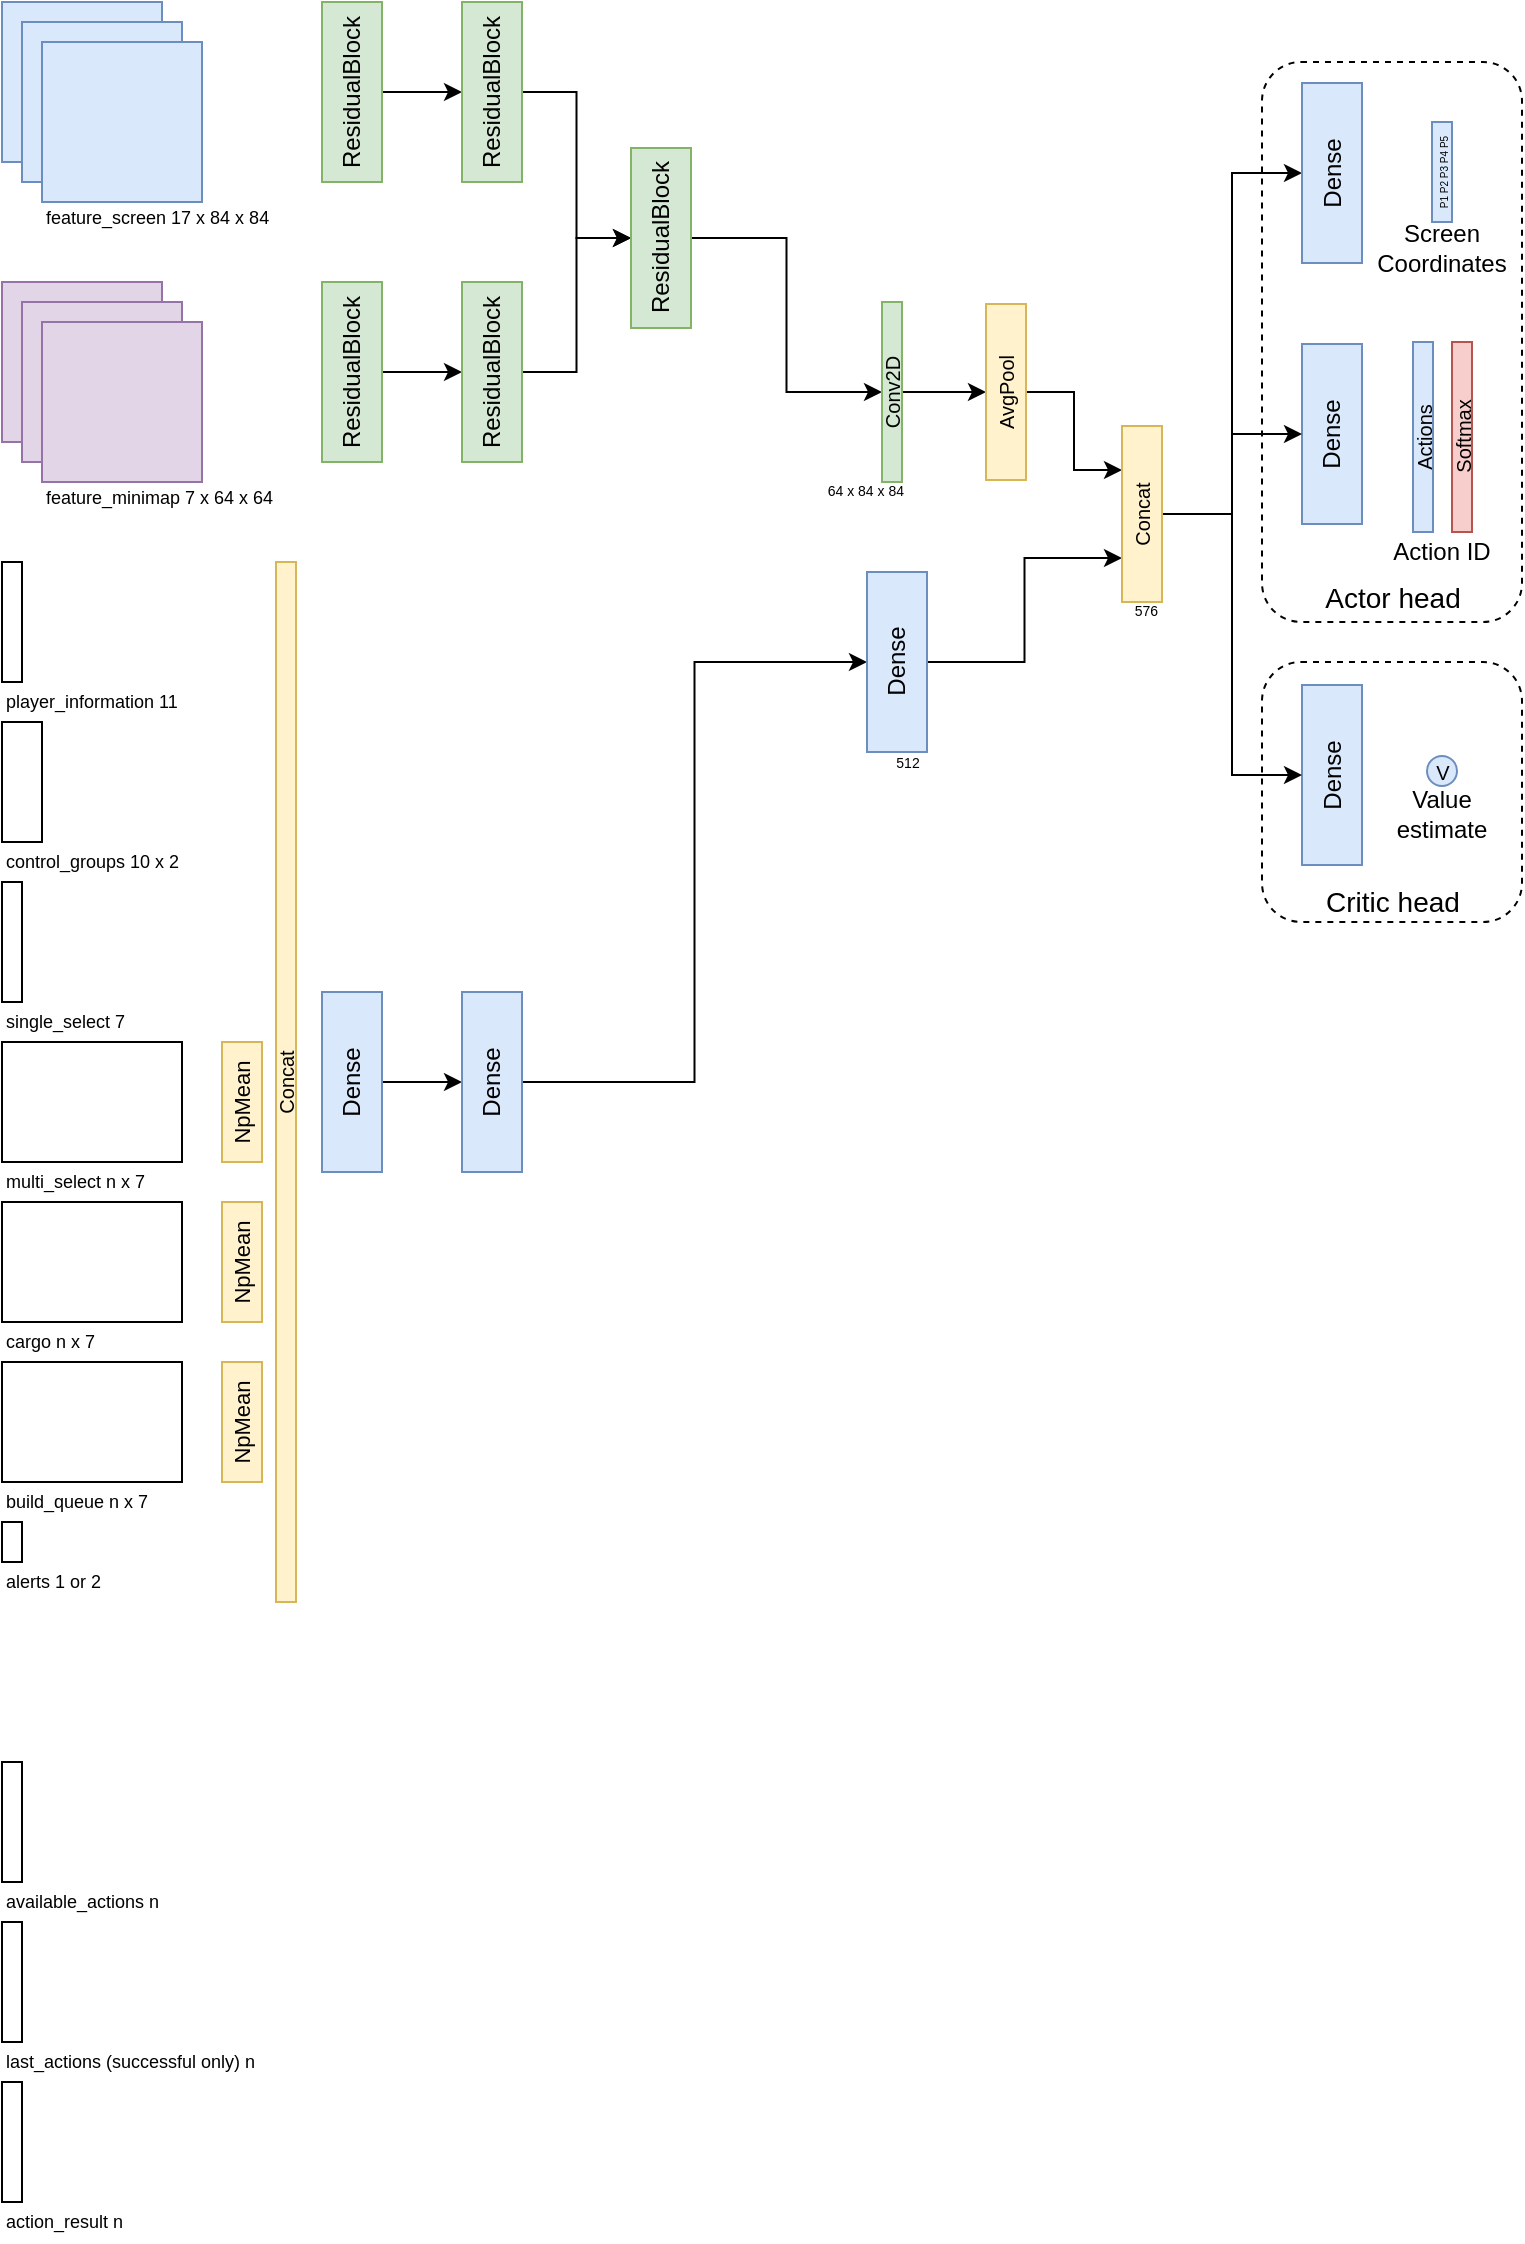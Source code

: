<mxfile version="10.6.5" type="device"><diagram id="SaFC05OhrAWFJpGfAz3G" name="Page-1"><mxGraphModel dx="1124" dy="441" grid="1" gridSize="10" guides="1" tooltips="1" connect="1" arrows="1" fold="1" page="1" pageScale="1" pageWidth="850" pageHeight="1100" math="0" shadow="0"><root><mxCell id="0"/><mxCell id="1" parent="0"/><mxCell id="FX2VDuI6QpmObT-3dITb-4" value="" style="rounded=1;whiteSpace=wrap;html=1;fillColor=none;dashed=1;" vertex="1" parent="1"><mxGeometry x="670" y="70" width="130" height="280" as="geometry"/></mxCell><mxCell id="nG95yiX97BkZ3mnlQO5B-1" value="" style="whiteSpace=wrap;html=1;aspect=fixed;fillColor=#dae8fc;strokeColor=#6c8ebf;" parent="1" vertex="1"><mxGeometry x="40" y="40" width="80" height="80" as="geometry"/></mxCell><mxCell id="nG95yiX97BkZ3mnlQO5B-6" value="" style="whiteSpace=wrap;html=1;aspect=fixed;fillColor=#dae8fc;strokeColor=#6c8ebf;" parent="1" vertex="1"><mxGeometry x="50" y="50" width="80" height="80" as="geometry"/></mxCell><mxCell id="nG95yiX97BkZ3mnlQO5B-7" value="" style="whiteSpace=wrap;html=1;aspect=fixed;fillColor=#dae8fc;strokeColor=#6c8ebf;" parent="1" vertex="1"><mxGeometry x="60" y="60" width="80" height="80" as="geometry"/></mxCell><mxCell id="nG95yiX97BkZ3mnlQO5B-8" value="feature_screen 17 x 84 x 84" style="text;html=1;strokeColor=none;fillColor=none;align=left;verticalAlign=middle;whiteSpace=wrap;rounded=0;fontSize=9;" parent="1" vertex="1"><mxGeometry x="60" y="138" width="140" height="20" as="geometry"/></mxCell><mxCell id="nG95yiX97BkZ3mnlQO5B-11" value="" style="whiteSpace=wrap;html=1;aspect=fixed;fillColor=#e1d5e7;strokeColor=#9673a6;" parent="1" vertex="1"><mxGeometry x="40" y="180" width="80" height="80" as="geometry"/></mxCell><mxCell id="nG95yiX97BkZ3mnlQO5B-12" value="" style="whiteSpace=wrap;html=1;aspect=fixed;fillColor=#e1d5e7;strokeColor=#9673a6;" parent="1" vertex="1"><mxGeometry x="50" y="190" width="80" height="80" as="geometry"/></mxCell><mxCell id="nG95yiX97BkZ3mnlQO5B-13" value="" style="whiteSpace=wrap;html=1;aspect=fixed;fillColor=#e1d5e7;strokeColor=#9673a6;" parent="1" vertex="1"><mxGeometry x="60" y="200" width="80" height="80" as="geometry"/></mxCell><mxCell id="nG95yiX97BkZ3mnlQO5B-14" value="feature_minimap&amp;nbsp;7 x 64 x 64" style="text;html=1;strokeColor=none;fillColor=none;align=left;verticalAlign=middle;whiteSpace=wrap;rounded=0;fontSize=9;" parent="1" vertex="1"><mxGeometry x="60" y="278" width="140" height="20" as="geometry"/></mxCell><mxCell id="nG95yiX97BkZ3mnlQO5B-15" value="" style="rounded=0;whiteSpace=wrap;html=1;fontSize=9;align=left;" parent="1" vertex="1"><mxGeometry x="40" y="320" width="10" height="60" as="geometry"/></mxCell><mxCell id="nG95yiX97BkZ3mnlQO5B-16" value="player_information 11" style="text;html=1;strokeColor=none;fillColor=none;align=left;verticalAlign=middle;whiteSpace=wrap;rounded=0;fontSize=9;" parent="1" vertex="1"><mxGeometry x="40" y="380" width="140" height="20" as="geometry"/></mxCell><mxCell id="nG95yiX97BkZ3mnlQO5B-17" value="" style="rounded=0;whiteSpace=wrap;html=1;fontSize=9;align=left;" parent="1" vertex="1"><mxGeometry x="40" y="400" width="20" height="60" as="geometry"/></mxCell><mxCell id="nG95yiX97BkZ3mnlQO5B-18" value="control_groups 10 x 2" style="text;html=1;strokeColor=none;fillColor=none;align=left;verticalAlign=middle;whiteSpace=wrap;rounded=0;fontSize=9;" parent="1" vertex="1"><mxGeometry x="40" y="460" width="140" height="20" as="geometry"/></mxCell><mxCell id="nG95yiX97BkZ3mnlQO5B-19" value="" style="rounded=0;whiteSpace=wrap;html=1;fontSize=9;align=left;" parent="1" vertex="1"><mxGeometry x="40" y="480" width="10" height="60" as="geometry"/></mxCell><mxCell id="nG95yiX97BkZ3mnlQO5B-20" value="single_select 7" style="text;html=1;strokeColor=none;fillColor=none;align=left;verticalAlign=middle;whiteSpace=wrap;rounded=0;fontSize=9;" parent="1" vertex="1"><mxGeometry x="40" y="540" width="140" height="20" as="geometry"/></mxCell><mxCell id="nG95yiX97BkZ3mnlQO5B-23" value="" style="rounded=0;whiteSpace=wrap;html=1;fontSize=9;align=left;" parent="1" vertex="1"><mxGeometry x="40" y="560" width="90" height="60" as="geometry"/></mxCell><mxCell id="nG95yiX97BkZ3mnlQO5B-24" value="multi_select n x 7" style="text;html=1;strokeColor=none;fillColor=none;align=left;verticalAlign=middle;whiteSpace=wrap;rounded=0;fontSize=9;" parent="1" vertex="1"><mxGeometry x="40" y="620" width="140" height="20" as="geometry"/></mxCell><mxCell id="nG95yiX97BkZ3mnlQO5B-25" value="" style="rounded=0;whiteSpace=wrap;html=1;fontSize=9;align=left;" parent="1" vertex="1"><mxGeometry x="40" y="640" width="90" height="60" as="geometry"/></mxCell><mxCell id="nG95yiX97BkZ3mnlQO5B-26" value="cargo n x 7" style="text;html=1;strokeColor=none;fillColor=none;align=left;verticalAlign=middle;whiteSpace=wrap;rounded=0;fontSize=9;" parent="1" vertex="1"><mxGeometry x="40" y="700" width="140" height="20" as="geometry"/></mxCell><mxCell id="nG95yiX97BkZ3mnlQO5B-27" value="" style="rounded=0;whiteSpace=wrap;html=1;fontSize=9;align=left;" parent="1" vertex="1"><mxGeometry x="40" y="720" width="90" height="60" as="geometry"/></mxCell><mxCell id="nG95yiX97BkZ3mnlQO5B-28" value="build_queue n x 7" style="text;html=1;strokeColor=none;fillColor=none;align=left;verticalAlign=middle;whiteSpace=wrap;rounded=0;fontSize=9;" parent="1" vertex="1"><mxGeometry x="40" y="780" width="140" height="20" as="geometry"/></mxCell><mxCell id="nG95yiX97BkZ3mnlQO5B-29" value="" style="rounded=0;whiteSpace=wrap;html=1;fontSize=9;align=left;" parent="1" vertex="1"><mxGeometry x="40" y="920" width="10" height="60" as="geometry"/></mxCell><mxCell id="nG95yiX97BkZ3mnlQO5B-30" value="available_actions n" style="text;html=1;strokeColor=none;fillColor=none;align=left;verticalAlign=middle;whiteSpace=wrap;rounded=0;fontSize=9;" parent="1" vertex="1"><mxGeometry x="40" y="980" width="140" height="20" as="geometry"/></mxCell><mxCell id="nG95yiX97BkZ3mnlQO5B-31" value="" style="rounded=0;whiteSpace=wrap;html=1;fontSize=9;align=left;" parent="1" vertex="1"><mxGeometry x="40" y="1000" width="10" height="60" as="geometry"/></mxCell><mxCell id="nG95yiX97BkZ3mnlQO5B-32" value="last_actions (successful only) n&amp;nbsp;" style="text;html=1;strokeColor=none;fillColor=none;align=left;verticalAlign=middle;whiteSpace=wrap;rounded=0;fontSize=9;" parent="1" vertex="1"><mxGeometry x="40" y="1060" width="140" height="20" as="geometry"/></mxCell><mxCell id="nG95yiX97BkZ3mnlQO5B-34" value="" style="rounded=0;whiteSpace=wrap;html=1;fontSize=9;align=left;" parent="1" vertex="1"><mxGeometry x="40" y="1080" width="10" height="60" as="geometry"/></mxCell><mxCell id="nG95yiX97BkZ3mnlQO5B-35" value="action_result n&amp;nbsp;" style="text;html=1;strokeColor=none;fillColor=none;align=left;verticalAlign=middle;whiteSpace=wrap;rounded=0;fontSize=9;" parent="1" vertex="1"><mxGeometry x="40" y="1140" width="140" height="20" as="geometry"/></mxCell><mxCell id="nG95yiX97BkZ3mnlQO5B-36" value="" style="rounded=0;whiteSpace=wrap;html=1;fontSize=9;align=left;" parent="1" vertex="1"><mxGeometry x="40" y="800" width="10" height="20" as="geometry"/></mxCell><mxCell id="nG95yiX97BkZ3mnlQO5B-37" value="alerts 1 or 2" style="text;html=1;strokeColor=none;fillColor=none;align=left;verticalAlign=middle;whiteSpace=wrap;rounded=0;fontSize=9;" parent="1" vertex="1"><mxGeometry x="40" y="820" width="140" height="20" as="geometry"/></mxCell><mxCell id="iwmniWLuL17XMeySPE_a-29" style="edgeStyle=orthogonalEdgeStyle;rounded=0;orthogonalLoop=1;jettySize=auto;html=1;exitX=1;exitY=0.5;exitDx=0;exitDy=0;fontSize=10;" parent="1" source="iwmniWLuL17XMeySPE_a-3" target="iwmniWLuL17XMeySPE_a-4" edge="1"><mxGeometry relative="1" as="geometry"/></mxCell><mxCell id="iwmniWLuL17XMeySPE_a-3" value="ResidualBlock&lt;br&gt;" style="rounded=0;whiteSpace=wrap;html=1;fillColor=#d5e8d4;strokeColor=#82b366;horizontal=0;" parent="1" vertex="1"><mxGeometry x="200" y="40" width="30" height="90" as="geometry"/></mxCell><mxCell id="iwmniWLuL17XMeySPE_a-31" style="edgeStyle=orthogonalEdgeStyle;rounded=0;orthogonalLoop=1;jettySize=auto;html=1;entryX=0;entryY=0.5;entryDx=0;entryDy=0;fontSize=10;" parent="1" source="iwmniWLuL17XMeySPE_a-4" target="iwmniWLuL17XMeySPE_a-7" edge="1"><mxGeometry relative="1" as="geometry"/></mxCell><mxCell id="iwmniWLuL17XMeySPE_a-4" value="ResidualBlock&lt;br&gt;" style="rounded=0;whiteSpace=wrap;html=1;fillColor=#d5e8d4;strokeColor=#82b366;horizontal=0;" parent="1" vertex="1"><mxGeometry x="270" y="40" width="30" height="90" as="geometry"/></mxCell><mxCell id="iwmniWLuL17XMeySPE_a-30" style="edgeStyle=orthogonalEdgeStyle;rounded=0;orthogonalLoop=1;jettySize=auto;html=1;exitX=1;exitY=0.5;exitDx=0;exitDy=0;entryX=0;entryY=0.5;entryDx=0;entryDy=0;fontSize=10;" parent="1" source="iwmniWLuL17XMeySPE_a-5" target="iwmniWLuL17XMeySPE_a-6" edge="1"><mxGeometry relative="1" as="geometry"/></mxCell><mxCell id="iwmniWLuL17XMeySPE_a-5" value="ResidualBlock&lt;br&gt;" style="rounded=0;whiteSpace=wrap;html=1;fillColor=#d5e8d4;strokeColor=#82b366;horizontal=0;" parent="1" vertex="1"><mxGeometry x="200" y="180" width="30" height="90" as="geometry"/></mxCell><mxCell id="iwmniWLuL17XMeySPE_a-32" style="edgeStyle=orthogonalEdgeStyle;rounded=0;orthogonalLoop=1;jettySize=auto;html=1;entryX=0;entryY=0.5;entryDx=0;entryDy=0;fontSize=10;" parent="1" source="iwmniWLuL17XMeySPE_a-6" target="iwmniWLuL17XMeySPE_a-7" edge="1"><mxGeometry relative="1" as="geometry"/></mxCell><mxCell id="iwmniWLuL17XMeySPE_a-6" value="ResidualBlock&lt;br&gt;" style="rounded=0;whiteSpace=wrap;html=1;fillColor=#d5e8d4;strokeColor=#82b366;horizontal=0;" parent="1" vertex="1"><mxGeometry x="270" y="180" width="30" height="90" as="geometry"/></mxCell><mxCell id="iwmniWLuL17XMeySPE_a-33" style="edgeStyle=orthogonalEdgeStyle;rounded=0;orthogonalLoop=1;jettySize=auto;html=1;entryX=0;entryY=0.5;entryDx=0;entryDy=0;fontSize=10;" parent="1" source="iwmniWLuL17XMeySPE_a-7" target="iwmniWLuL17XMeySPE_a-27" edge="1"><mxGeometry relative="1" as="geometry"/></mxCell><mxCell id="iwmniWLuL17XMeySPE_a-7" value="ResidualBlock&lt;br&gt;" style="rounded=0;whiteSpace=wrap;html=1;fillColor=#d5e8d4;strokeColor=#82b366;horizontal=0;" parent="1" vertex="1"><mxGeometry x="354.5" y="113" width="30" height="90" as="geometry"/></mxCell><mxCell id="iwmniWLuL17XMeySPE_a-8" value="&lt;font style=&quot;font-size: 11px;&quot;&gt;NpMean&lt;/font&gt;&lt;br style=&quot;font-size: 11px;&quot;&gt;" style="rounded=0;whiteSpace=wrap;html=1;fillColor=#fff2cc;strokeColor=#d6b656;horizontal=0;fontSize=11;" parent="1" vertex="1"><mxGeometry x="150" y="560" width="20" height="60" as="geometry"/></mxCell><mxCell id="iwmniWLuL17XMeySPE_a-34" style="edgeStyle=orthogonalEdgeStyle;rounded=0;orthogonalLoop=1;jettySize=auto;html=1;fontSize=10;" parent="1" source="iwmniWLuL17XMeySPE_a-11" target="iwmniWLuL17XMeySPE_a-13" edge="1"><mxGeometry relative="1" as="geometry"/></mxCell><mxCell id="iwmniWLuL17XMeySPE_a-11" value="Dense&lt;br&gt;" style="rounded=0;whiteSpace=wrap;html=1;fillColor=#dae8fc;strokeColor=#6c8ebf;horizontal=0;" parent="1" vertex="1"><mxGeometry x="200" y="535" width="30" height="90" as="geometry"/></mxCell><mxCell id="iwmniWLuL17XMeySPE_a-84" style="edgeStyle=orthogonalEdgeStyle;rounded=0;orthogonalLoop=1;jettySize=auto;html=1;exitX=1;exitY=0.5;exitDx=0;exitDy=0;entryX=0;entryY=0.5;entryDx=0;entryDy=0;fontSize=7;" parent="1" source="iwmniWLuL17XMeySPE_a-13" target="iwmniWLuL17XMeySPE_a-28" edge="1"><mxGeometry relative="1" as="geometry"/></mxCell><mxCell id="iwmniWLuL17XMeySPE_a-13" value="Dense&lt;br&gt;" style="rounded=0;whiteSpace=wrap;html=1;fillColor=#dae8fc;strokeColor=#6c8ebf;horizontal=0;" parent="1" vertex="1"><mxGeometry x="270" y="535" width="30" height="90" as="geometry"/></mxCell><mxCell id="iwmniWLuL17XMeySPE_a-17" value="Actions" style="rounded=0;whiteSpace=wrap;html=1;fontSize=10;horizontal=0;fillColor=#dae8fc;strokeColor=#6c8ebf;" parent="1" vertex="1"><mxGeometry x="745.5" y="210" width="10" height="95" as="geometry"/></mxCell><mxCell id="iwmniWLuL17XMeySPE_a-20" value="V" style="ellipse;whiteSpace=wrap;html=1;aspect=fixed;fontSize=10;fillColor=#dae8fc;strokeColor=#6c8ebf;" parent="1" vertex="1"><mxGeometry x="752.5" y="417" width="15" height="15" as="geometry"/></mxCell><mxCell id="iwmniWLuL17XMeySPE_a-23" value="Softmax&lt;br style=&quot;font-size: 10px&quot;&gt;" style="rounded=0;whiteSpace=wrap;html=1;fillColor=#f8cecc;strokeColor=#b85450;horizontal=0;fontSize=10;" parent="1" vertex="1"><mxGeometry x="765" y="210" width="10" height="95" as="geometry"/></mxCell><mxCell id="iwmniWLuL17XMeySPE_a-24" value="Dense&lt;br&gt;" style="rounded=0;whiteSpace=wrap;html=1;fillColor=#dae8fc;strokeColor=#6c8ebf;horizontal=0;" parent="1" vertex="1"><mxGeometry x="690" y="211" width="30" height="90" as="geometry"/></mxCell><mxCell id="iwmniWLuL17XMeySPE_a-25" value="Dense&lt;br&gt;" style="rounded=0;whiteSpace=wrap;html=1;fillColor=#dae8fc;strokeColor=#6c8ebf;horizontal=0;" parent="1" vertex="1"><mxGeometry x="690" y="381.5" width="30" height="90" as="geometry"/></mxCell><mxCell id="iwmniWLuL17XMeySPE_a-66" style="edgeStyle=orthogonalEdgeStyle;rounded=0;orthogonalLoop=1;jettySize=auto;html=1;entryX=0;entryY=0.5;entryDx=0;entryDy=0;fontSize=7;" parent="1" source="iwmniWLuL17XMeySPE_a-27" target="iwmniWLuL17XMeySPE_a-55" edge="1"><mxGeometry relative="1" as="geometry"/></mxCell><mxCell id="iwmniWLuL17XMeySPE_a-27" value="Conv2D&lt;br style=&quot;font-size: 10px&quot;&gt;" style="rounded=0;whiteSpace=wrap;html=1;fillColor=#d5e8d4;strokeColor=#82b366;horizontal=0;fontSize=10;" parent="1" vertex="1"><mxGeometry x="480" y="190" width="10" height="90" as="geometry"/></mxCell><mxCell id="iwmniWLuL17XMeySPE_a-61" style="edgeStyle=orthogonalEdgeStyle;rounded=0;orthogonalLoop=1;jettySize=auto;html=1;entryX=0;entryY=0.75;entryDx=0;entryDy=0;fontSize=7;" parent="1" source="iwmniWLuL17XMeySPE_a-28" target="iwmniWLuL17XMeySPE_a-60" edge="1"><mxGeometry relative="1" as="geometry"/></mxCell><mxCell id="iwmniWLuL17XMeySPE_a-28" value="Dense&lt;br&gt;" style="rounded=0;whiteSpace=wrap;html=1;fillColor=#dae8fc;strokeColor=#6c8ebf;horizontal=0;" parent="1" vertex="1"><mxGeometry x="472.5" y="325" width="30" height="90" as="geometry"/></mxCell><mxCell id="iwmniWLuL17XMeySPE_a-52" value="&amp;nbsp;64 x 84 x 84" style="text;html=1;strokeColor=none;fillColor=none;align=right;verticalAlign=middle;whiteSpace=wrap;rounded=0;fontSize=7;" parent="1" vertex="1"><mxGeometry x="442.5" y="280" width="50" height="10" as="geometry"/></mxCell><mxCell id="iwmniWLuL17XMeySPE_a-54" value="512" style="text;html=1;strokeColor=none;fillColor=none;align=center;verticalAlign=middle;whiteSpace=wrap;rounded=0;fontSize=7;" parent="1" vertex="1"><mxGeometry x="472.5" y="415.5" width="40" height="10" as="geometry"/></mxCell><mxCell id="iwmniWLuL17XMeySPE_a-62" style="edgeStyle=orthogonalEdgeStyle;rounded=0;orthogonalLoop=1;jettySize=auto;html=1;entryX=0;entryY=0.25;entryDx=0;entryDy=0;fontSize=7;" parent="1" source="iwmniWLuL17XMeySPE_a-55" target="iwmniWLuL17XMeySPE_a-60" edge="1"><mxGeometry relative="1" as="geometry"/></mxCell><mxCell id="iwmniWLuL17XMeySPE_a-55" value="&lt;font style=&quot;font-size: 10px&quot;&gt;AvgPool&lt;/font&gt;&lt;br style=&quot;font-size: 6px&quot;&gt;" style="rounded=0;whiteSpace=wrap;html=1;fillColor=#fff2cc;strokeColor=#d6b656;horizontal=0;fontSize=6;" parent="1" vertex="1"><mxGeometry x="532" y="191" width="20" height="88" as="geometry"/></mxCell><mxCell id="iwmniWLuL17XMeySPE_a-67" style="edgeStyle=orthogonalEdgeStyle;rounded=0;orthogonalLoop=1;jettySize=auto;html=1;entryX=0;entryY=0.5;entryDx=0;entryDy=0;fontSize=7;" parent="1" source="iwmniWLuL17XMeySPE_a-60" target="iwmniWLuL17XMeySPE_a-25" edge="1"><mxGeometry relative="1" as="geometry"/></mxCell><mxCell id="iwmniWLuL17XMeySPE_a-70" style="edgeStyle=orthogonalEdgeStyle;rounded=0;orthogonalLoop=1;jettySize=auto;html=1;entryX=0;entryY=0.5;entryDx=0;entryDy=0;fontSize=7;" parent="1" source="iwmniWLuL17XMeySPE_a-60" target="iwmniWLuL17XMeySPE_a-24" edge="1"><mxGeometry relative="1" as="geometry"/></mxCell><mxCell id="iwmniWLuL17XMeySPE_a-74" style="edgeStyle=orthogonalEdgeStyle;rounded=0;orthogonalLoop=1;jettySize=auto;html=1;entryX=0;entryY=0.5;entryDx=0;entryDy=0;fontSize=7;" parent="1" source="iwmniWLuL17XMeySPE_a-60" target="iwmniWLuL17XMeySPE_a-73" edge="1"><mxGeometry relative="1" as="geometry"/></mxCell><mxCell id="iwmniWLuL17XMeySPE_a-60" value="&lt;font style=&quot;font-size: 10px&quot;&gt;Concat&lt;/font&gt;&lt;br style=&quot;font-size: 6px&quot;&gt;" style="rounded=0;whiteSpace=wrap;html=1;fillColor=#fff2cc;strokeColor=#d6b656;horizontal=0;fontSize=6;" parent="1" vertex="1"><mxGeometry x="600" y="252" width="20" height="88" as="geometry"/></mxCell><mxCell id="iwmniWLuL17XMeySPE_a-68" value="576" style="text;html=1;strokeColor=none;fillColor=none;align=right;verticalAlign=middle;whiteSpace=wrap;rounded=0;fontSize=7;" parent="1" vertex="1"><mxGeometry x="580" y="340" width="40" height="10" as="geometry"/></mxCell><mxCell id="iwmniWLuL17XMeySPE_a-73" value="Dense&lt;br&gt;" style="rounded=0;whiteSpace=wrap;html=1;fillColor=#dae8fc;strokeColor=#6c8ebf;horizontal=0;" parent="1" vertex="1"><mxGeometry x="690" y="80.5" width="30" height="90" as="geometry"/></mxCell><mxCell id="iwmniWLuL17XMeySPE_a-86" value="P1 P2 P3 P4 P5&lt;br style=&quot;font-size: 5px&quot;&gt;" style="rounded=0;whiteSpace=wrap;html=1;fontSize=5;horizontal=0;fillColor=#dae8fc;strokeColor=#6c8ebf;" parent="1" vertex="1"><mxGeometry x="755" y="100" width="10" height="50" as="geometry"/></mxCell><mxCell id="oMa3EZ4WoC7SaR7C1MkI-1" value="&lt;font style=&quot;font-size: 11px;&quot;&gt;NpMean&lt;/font&gt;&lt;br style=&quot;font-size: 11px;&quot;&gt;" style="rounded=0;whiteSpace=wrap;html=1;fillColor=#fff2cc;strokeColor=#d6b656;horizontal=0;fontSize=11;" parent="1" vertex="1"><mxGeometry x="150" y="640" width="20" height="60" as="geometry"/></mxCell><mxCell id="oMa3EZ4WoC7SaR7C1MkI-2" value="&lt;font style=&quot;font-size: 11px;&quot;&gt;NpMean&lt;/font&gt;&lt;br style=&quot;font-size: 11px;&quot;&gt;" style="rounded=0;whiteSpace=wrap;html=1;fillColor=#fff2cc;strokeColor=#d6b656;horizontal=0;fontSize=11;" parent="1" vertex="1"><mxGeometry x="150" y="720" width="20" height="60" as="geometry"/></mxCell><mxCell id="FX2VDuI6QpmObT-3dITb-1" value="Value estimate" style="text;html=1;strokeColor=none;fillColor=none;align=center;verticalAlign=middle;whiteSpace=wrap;rounded=0;" vertex="1" parent="1"><mxGeometry x="733" y="436" width="54" height="20" as="geometry"/></mxCell><mxCell id="FX2VDuI6QpmObT-3dITb-2" value="Action ID" style="text;html=1;strokeColor=none;fillColor=none;align=center;verticalAlign=middle;whiteSpace=wrap;rounded=0;" vertex="1" parent="1"><mxGeometry x="733" y="305" width="54" height="20" as="geometry"/></mxCell><mxCell id="FX2VDuI6QpmObT-3dITb-3" value="Screen Coordinates" style="text;html=1;strokeColor=none;fillColor=none;align=center;verticalAlign=middle;whiteSpace=wrap;rounded=0;" vertex="1" parent="1"><mxGeometry x="733" y="153" width="54" height="20" as="geometry"/></mxCell><mxCell id="FX2VDuI6QpmObT-3dITb-5" value="" style="rounded=1;whiteSpace=wrap;html=1;fillColor=none;dashed=1;" vertex="1" parent="1"><mxGeometry x="670" y="370" width="130" height="130" as="geometry"/></mxCell><mxCell id="FX2VDuI6QpmObT-3dITb-6" value="Actor head&lt;br style=&quot;font-size: 14px;&quot;&gt;" style="text;html=1;strokeColor=none;fillColor=none;align=center;verticalAlign=middle;whiteSpace=wrap;rounded=0;dashed=1;fontSize=14;" vertex="1" parent="1"><mxGeometry x="692.5" y="327.5" width="85" height="20" as="geometry"/></mxCell><mxCell id="FX2VDuI6QpmObT-3dITb-7" value="Critic head&lt;br style=&quot;font-size: 14px&quot;&gt;" style="text;html=1;strokeColor=none;fillColor=none;align=center;verticalAlign=middle;whiteSpace=wrap;rounded=0;dashed=1;fontSize=14;" vertex="1" parent="1"><mxGeometry x="692.5" y="480" width="85" height="20" as="geometry"/></mxCell><mxCell id="FX2VDuI6QpmObT-3dITb-9" value="Concat" style="rounded=0;whiteSpace=wrap;html=1;fillColor=#fff2cc;fontSize=10;strokeColor=#d6b656;horizontal=0;" vertex="1" parent="1"><mxGeometry x="177" y="320" width="10" height="520" as="geometry"/></mxCell></root></mxGraphModel></diagram></mxfile>